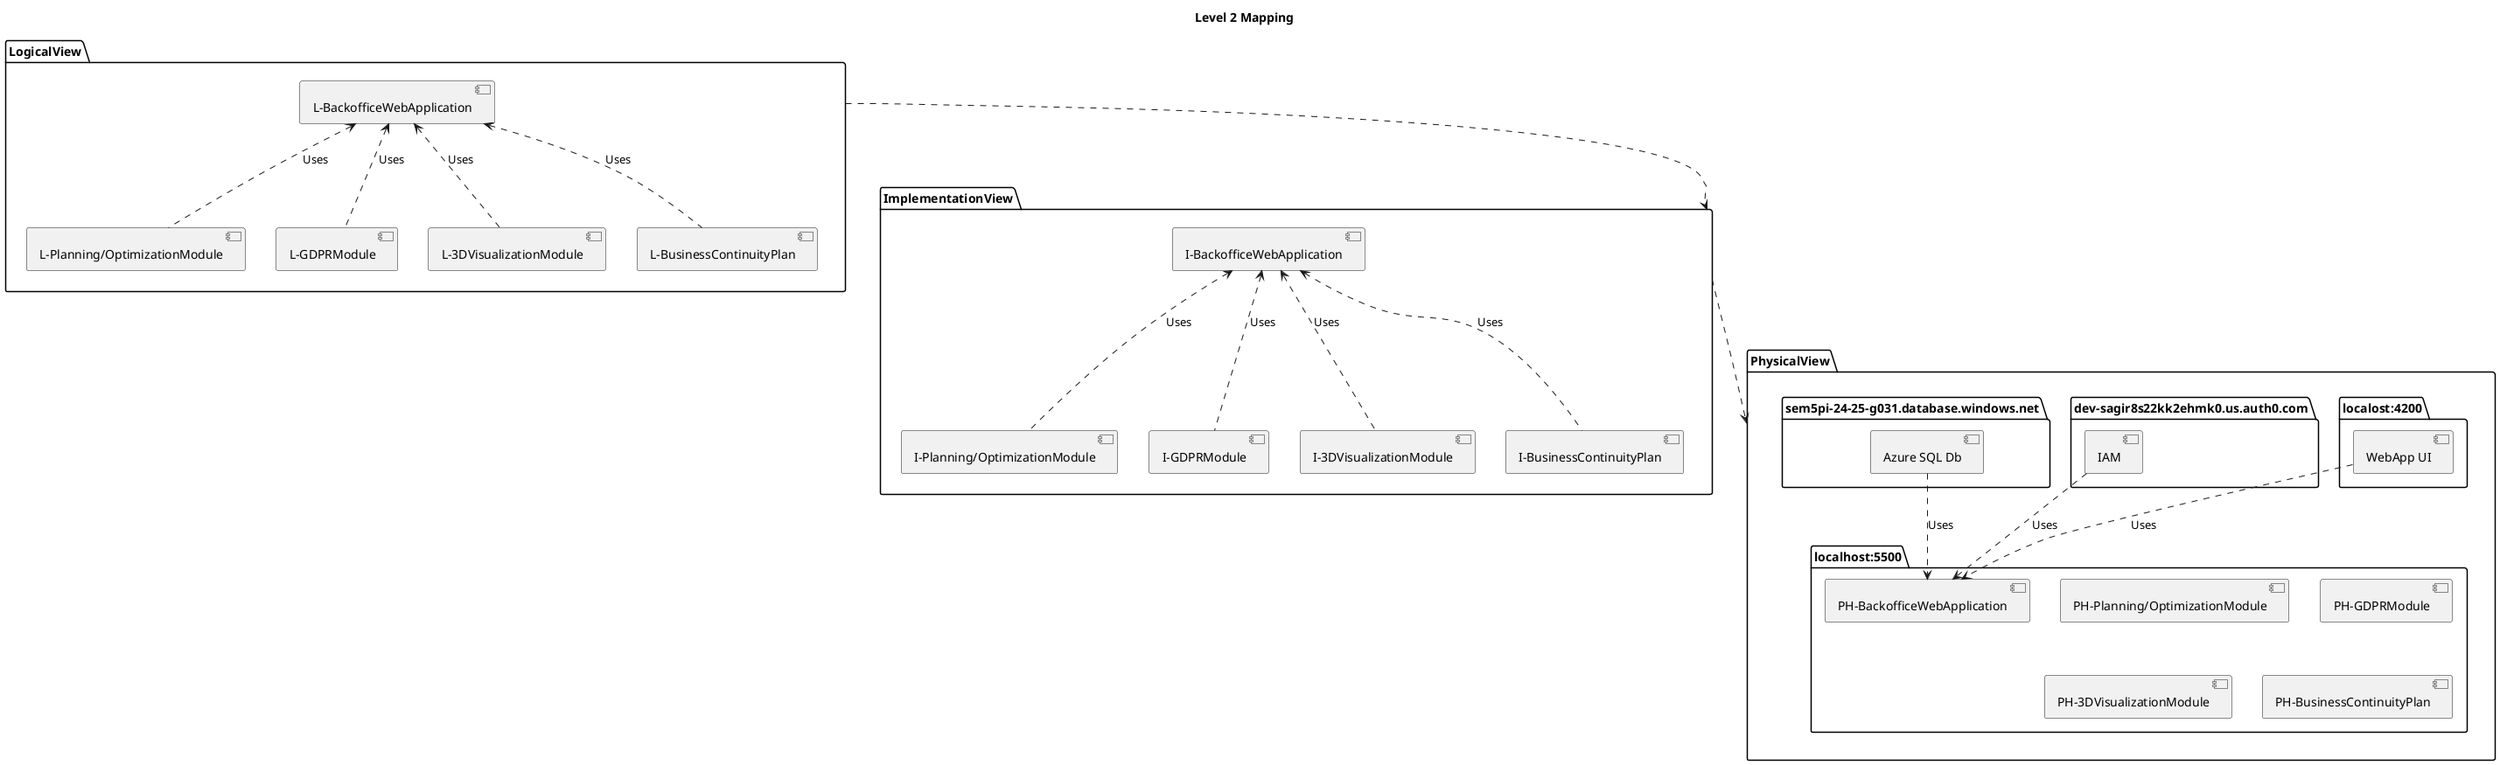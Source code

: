 @startuml Mapping

title Level 2 Mapping

package ImplementationView {
    [I-BackofficeWebApplication]
    [I-Planning/OptimizationModule]
    [I-GDPRModule]
    [I-3DVisualizationModule]
    [I-BusinessContinuityPlan]
}

package LogicalView {
    [L-BackofficeWebApplication]
    [L-Planning/OptimizationModule]
    [L-GDPRModule]
    [L-3DVisualizationModule]
    [L-BusinessContinuityPlan]
}

package PhysicalView {
    package localost:4200 {
        [WebApp UI]
    }

    package localhost:5500 {
        [PH-BackofficeWebApplication]
        [PH-Planning/OptimizationModule]
        [PH-GDPRModule]
        [PH-3DVisualizationModule]
        [PH-BusinessContinuityPlan]
    }

    package dev-sagir8s22kk2ehmk0.us.auth0.com {
        [IAM]
    }

    package sem5pi-24-25-g031.database.windows.net {
        [Azure SQL Db]
    }
    
}

'ImplementationView
[I-BackofficeWebApplication] <.. [I-Planning/OptimizationModule] : Uses
[I-BackofficeWebApplication] <.. [I-GDPRModule] : Uses
[I-BackofficeWebApplication] <.. [I-3DVisualizationModule] : Uses
[I-BackofficeWebApplication] <.. [I-BusinessContinuityPlan] : Uses

'LogicalView
[L-BackofficeWebApplication] <.. [L-Planning/OptimizationModule] : Uses
[L-BackofficeWebApplication] <.. [L-GDPRModule] : Uses
[L-BackofficeWebApplication] <.. [L-3DVisualizationModule] : Uses
[L-BackofficeWebApplication] <.. [L-BusinessContinuityPlan] : Uses

'PhysicalView
[WebApp UI] ..> [PH-BackofficeWebApplication] : Uses
[IAM] ..> [PH-BackofficeWebApplication] : Uses
[Azure SQL Db] ..> [PH-BackofficeWebApplication] : Uses

'Mapeamento
LogicalView ..> ImplementationView
ImplementationView ..> PhysicalView



@enduml